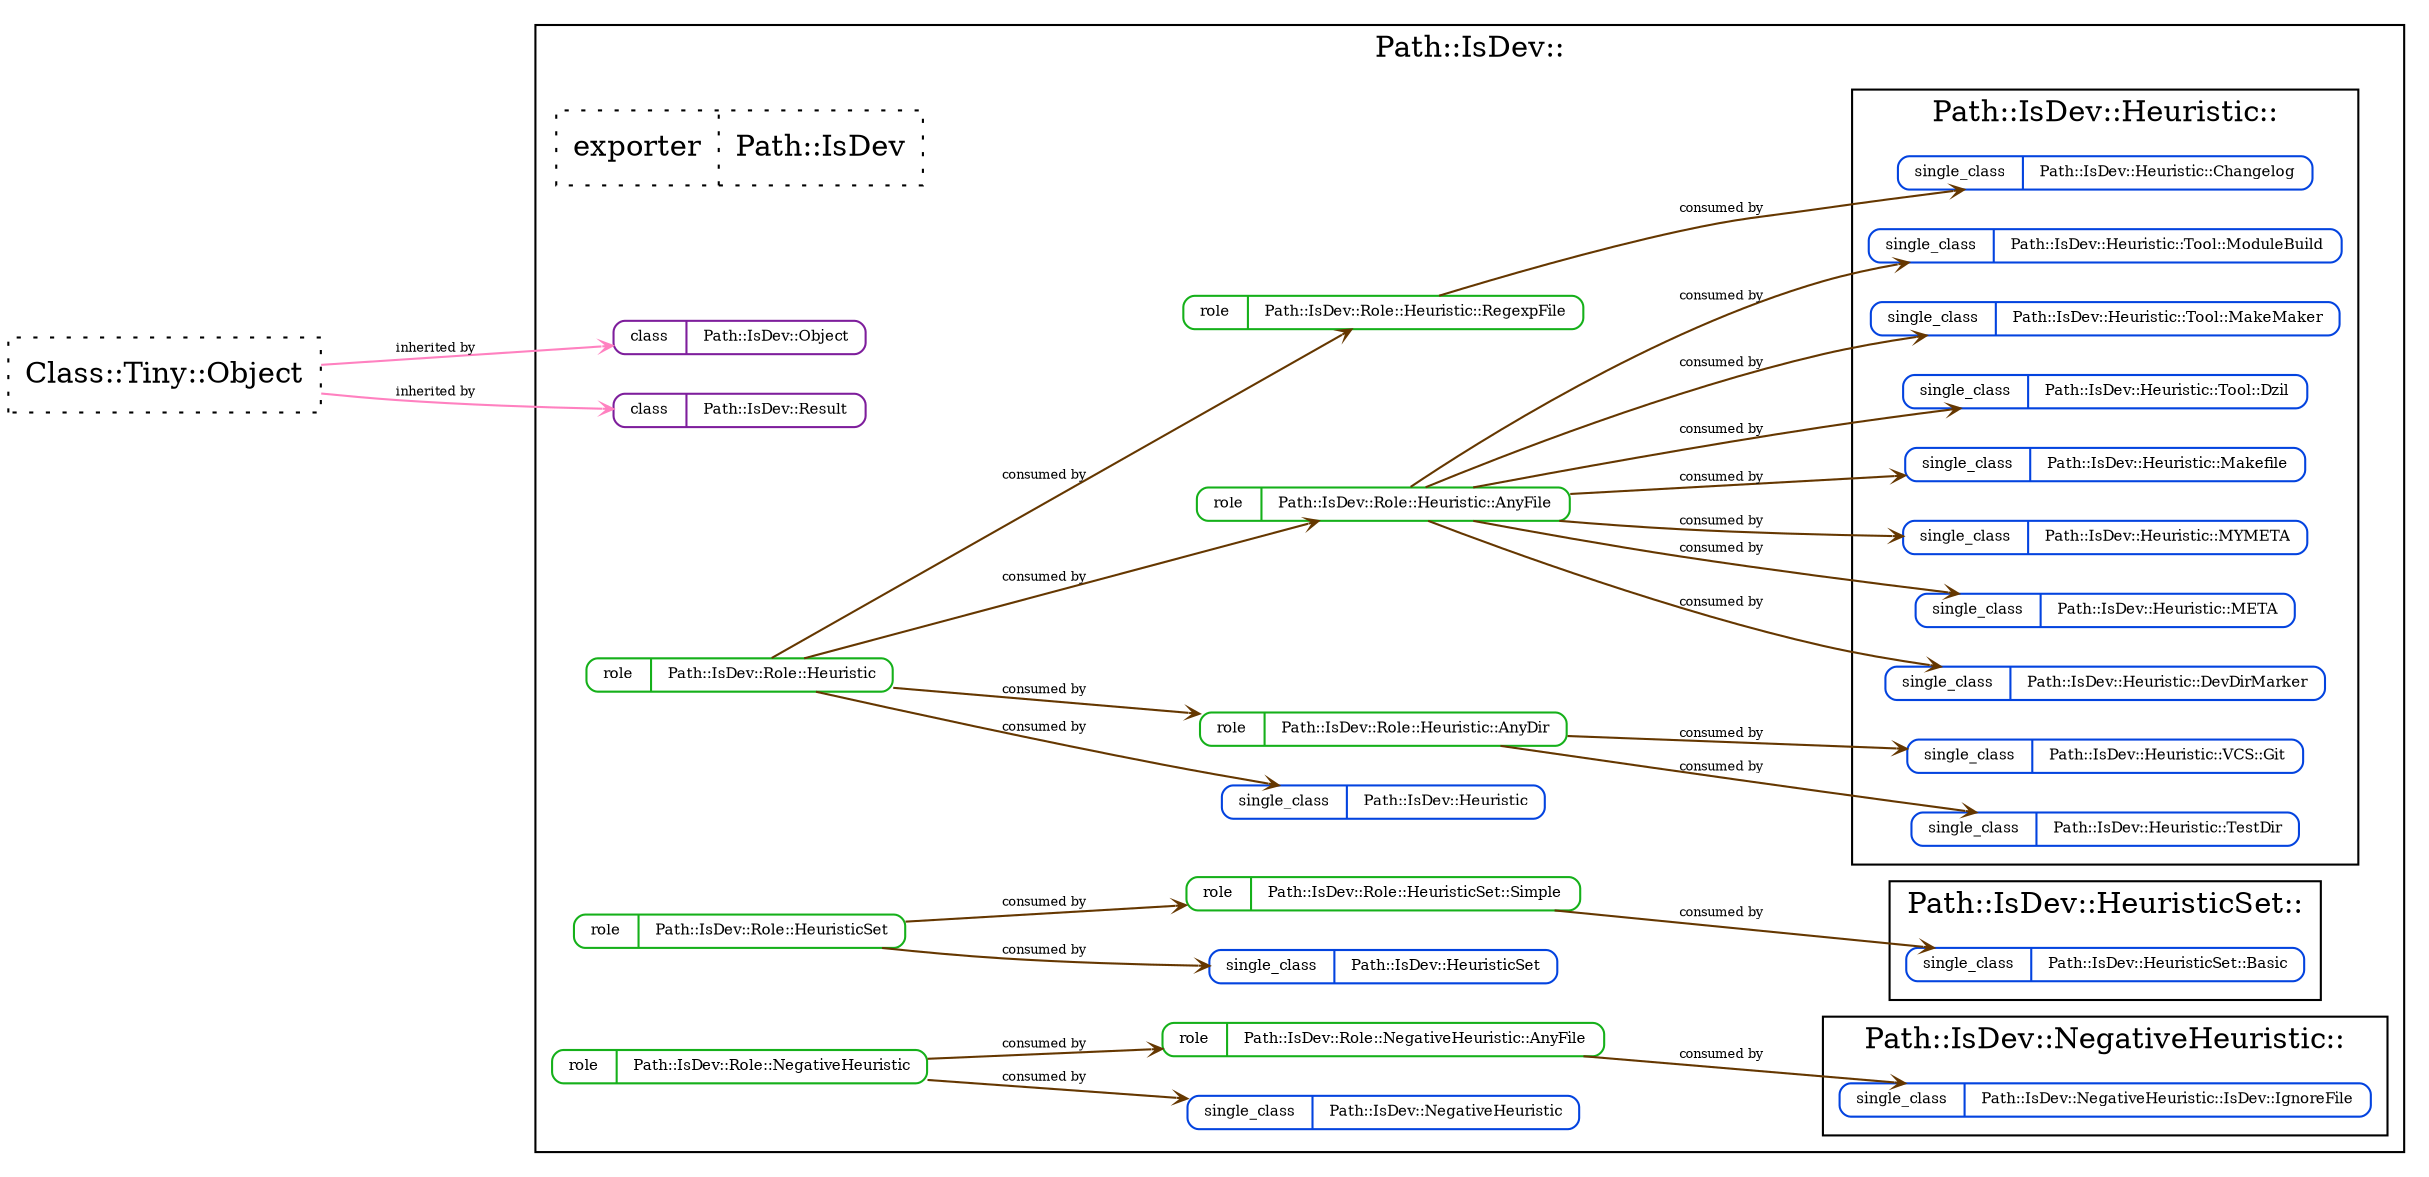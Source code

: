 strict digraph Perl {
	graph [compound=1, concentrate=1, overlap=false, rankdir=LR, ranksep=1, smoothing=triangle, splines=spline];
	node [label="\N", shape=record, style=dotted];
	edge [minlen=1];
	subgraph cluster_1 {
		graph [label="Path::IsDev::",
			rank=max];
		subgraph cluster_2 {
			graph [label="Path::IsDev::Heuristic::"];
			"Path::IsDev::Heuristic::Changelog" [label="{{<port1> single_class}|<port2> Path::IsDev::Heuristic::Changelog}", shape=Mrecord, style=solid, color="#0343df", fontsize=7, height="0.1"];
			"Path::IsDev::Heuristic::DevDirMarker" [label="{{<port1> single_class}|<port2> Path::IsDev::Heuristic::DevDirMarker}", shape=Mrecord, style=solid, color="#0343df", fontsize=7, height="0.1"];
			"Path::IsDev::Heuristic::META" [label="{{<port1> single_class}|<port2> Path::IsDev::Heuristic::META}", shape=Mrecord, style=solid, color="#0343df", fontsize=7, height="0.1"];
			"Path::IsDev::Heuristic::MYMETA" [label="{{<port1> single_class}|<port2> Path::IsDev::Heuristic::MYMETA}", shape=Mrecord, style=solid, color="#0343df", fontsize=7, height="0.1"];
			"Path::IsDev::Heuristic::Makefile" [label="{{<port1> single_class}|<port2> Path::IsDev::Heuristic::Makefile}", shape=Mrecord, style=solid, color="#0343df", fontsize=7, height="0.1"];
			"Path::IsDev::Heuristic::TestDir" [label="{{<port1> single_class}|<port2> Path::IsDev::Heuristic::TestDir}", shape=Mrecord, style=solid, color="#0343df", fontsize=7, height="0.1"];
			"Path::IsDev::Heuristic::Tool::Dzil" [label="{{<port1> single_class}|<port2> Path::IsDev::Heuristic::Tool::Dzil}", shape=Mrecord, style=solid, color="#0343df", fontsize=7, height="0.1"];
			"Path::IsDev::Heuristic::Tool::MakeMaker" [label="{{<port1> single_class}|<port2> Path::IsDev::Heuristic::Tool::MakeMaker}", shape=Mrecord, style=solid, color="#0343df", fontsize=7, height="0.1"];
			"Path::IsDev::Heuristic::Tool::ModuleBuild" [label="{{<port1> single_class}|<port2> Path::IsDev::Heuristic::Tool::ModuleBuild}", shape=Mrecord, style=solid, color="#0343df", fontsize=7, height="0.1"];
			"Path::IsDev::Heuristic::VCS::Git" [label="{{<port1> single_class}|<port2> Path::IsDev::Heuristic::VCS::Git}", shape=Mrecord, style=solid, color="#0343df", fontsize=7, height="0.1"];
		}
		subgraph cluster_3 {
			graph [label="Path::IsDev::HeuristicSet::"];
			"Path::IsDev::HeuristicSet::Basic" [label="{{<port1> single_class}|<port2> Path::IsDev::HeuristicSet::Basic}", shape=Mrecord, style=solid, color="#0343df", fontsize=7, height="0.1"];
		}
		subgraph cluster_4 {
			graph [label="Path::IsDev::NegativeHeuristic::"];
			"Path::IsDev::NegativeHeuristic::IsDev::IgnoreFile" [label="{{<port1> single_class}|<port2> Path::IsDev::NegativeHeuristic::IsDev::IgnoreFile}", shape=Mrecord, style=solid, color="#0343df", fontsize=7, height="0.1"];
		}
		"Path::IsDev" [label="{{<port1> exporter}|<port2> Path::IsDev}"];
		"Path::IsDev::Heuristic" [label="{{<port1> single_class}|<port2> Path::IsDev::Heuristic}", shape=Mrecord, style=solid, color="#0343df", fontsize=7, height="0.1"];
		"Path::IsDev::HeuristicSet" [label="{{<port1> single_class}|<port2> Path::IsDev::HeuristicSet}", shape=Mrecord, style=solid, color="#0343df", fontsize=7, height="0.1"];
		"Path::IsDev::NegativeHeuristic" [label="{{<port1> single_class}|<port2> Path::IsDev::NegativeHeuristic}", shape=Mrecord, style=solid, color="#0343df", fontsize=7, height="0.1"];
		"Path::IsDev::Object" [label="{{<port1> class}|<port2> Path::IsDev::Object}", shape=Mrecord, style=solid, color="#7e1e9c", fontsize=7, height="0.1"];
		"Path::IsDev::Result" [label="{{<port1> class}|<port2> Path::IsDev::Result}", shape=Mrecord, style=solid, color="#7e1e9c", fontsize=7, height="0.1"];
		"Path::IsDev::Role::Heuristic" [label="{{<port1> role}|<port2> Path::IsDev::Role::Heuristic}", shape=Mrecord, style=solid, color="#15b01a", fontsize=7, height="0.1"];
		"Path::IsDev::Role::Heuristic::AnyDir" [label="{{<port1> role}|<port2> Path::IsDev::Role::Heuristic::AnyDir}", shape=Mrecord, style=solid, color="#15b01a", fontsize=7, height="0.1"];
		"Path::IsDev::Role::Heuristic::AnyFile" [label="{{<port1> role}|<port2> Path::IsDev::Role::Heuristic::AnyFile}", shape=Mrecord, style=solid, color="#15b01a", fontsize=7, height="0.1"];
		"Path::IsDev::Role::Heuristic::RegexpFile" [label="{{<port1> role}|<port2> Path::IsDev::Role::Heuristic::RegexpFile}", shape=Mrecord, style=solid, color="#15b01a", fontsize=7, height="0.1"];
		"Path::IsDev::Role::HeuristicSet" [label="{{<port1> role}|<port2> Path::IsDev::Role::HeuristicSet}", shape=Mrecord, style=solid, color="#15b01a", fontsize=7, height="0.1"];
		"Path::IsDev::Role::HeuristicSet::Simple" [label="{{<port1> role}|<port2> Path::IsDev::Role::HeuristicSet::Simple}", shape=Mrecord, style=solid, color="#15b01a", fontsize=7, height="0.1"];
		"Path::IsDev::Role::NegativeHeuristic" [label="{{<port1> role}|<port2> Path::IsDev::Role::NegativeHeuristic}", shape=Mrecord, style=solid, color="#15b01a", fontsize=7, height="0.1"];
		"Path::IsDev::Role::NegativeHeuristic::AnyFile" [label="{{<port1> role}|<port2> Path::IsDev::Role::NegativeHeuristic::AnyFile}", shape=Mrecord, style=solid, color="#15b01a", fontsize=7, height="0.1"];
		"Path::IsDev::Role::Heuristic" -> "Path::IsDev::Heuristic" [arrowhead=open, arrowsize="0.5", color="#653700", dir=forward, fontsize=6, headclip=1, label="consumed by", samehead=head, tailclip=1, weight=5];
		"Path::IsDev::Role::HeuristicSet" -> "Path::IsDev::HeuristicSet" [arrowhead=open, arrowsize="0.5", color="#653700", dir=forward, fontsize=6, headclip=1, label="consumed by", samehead=head, tailclip=1, weight=5];
		"Path::IsDev::Role::NegativeHeuristic" -> "Path::IsDev::NegativeHeuristic" [arrowhead=open, arrowsize="0.5", color="#653700", dir=forward, fontsize=6, headclip=1, label="consumed by", samehead=head, tailclip=1, weight=5];
		"Path::IsDev::Role::Heuristic::RegexpFile" -> "Path::IsDev::Heuristic::Changelog" [arrowhead=open, arrowsize="0.5", color="#653700", dir=forward, fontsize=6, headclip=1, label="consumed by", samehead=head, tailclip=1, weight=5];
		"Path::IsDev::Role::Heuristic::AnyFile" -> "Path::IsDev::Heuristic::DevDirMarker" [arrowhead=open, arrowsize="0.5", color="#653700", dir=forward, fontsize=6, headclip=1, label="consumed by", samehead=head, tailclip=1, weight=5];
		"Path::IsDev::Role::Heuristic::AnyFile" -> "Path::IsDev::Heuristic::META" [arrowhead=open, arrowsize="0.5", color="#653700", dir=forward, fontsize=6, headclip=1, label="consumed by", samehead=head, tailclip=1, weight=5];
		"Path::IsDev::Role::Heuristic::AnyFile" -> "Path::IsDev::Heuristic::MYMETA" [arrowhead=open, arrowsize="0.5", color="#653700", dir=forward, fontsize=6, headclip=1, label="consumed by", samehead=head, tailclip=1, weight=5];
		"Path::IsDev::Role::Heuristic::AnyFile" -> "Path::IsDev::Heuristic::Makefile" [arrowhead=open, arrowsize="0.5", color="#653700", dir=forward, fontsize=6, headclip=1, label="consumed by", samehead=head, tailclip=1, weight=5];
		"Path::IsDev::Role::Heuristic::AnyDir" -> "Path::IsDev::Heuristic::TestDir" [arrowhead=open, arrowsize="0.5", color="#653700", dir=forward, fontsize=6, headclip=1, label="consumed by", samehead=head, tailclip=1, weight=5];
		"Path::IsDev::Role::HeuristicSet::Simple" -> "Path::IsDev::HeuristicSet::Basic" [arrowhead=open, arrowsize="0.5", color="#653700", dir=forward, fontsize=6, headclip=1, label="consumed by", samehead=head, tailclip=1, weight=5];
		"Path::IsDev::Role::Heuristic::AnyFile" -> "Path::IsDev::Heuristic::Tool::Dzil" [arrowhead=open, arrowsize="0.5", color="#653700", dir=forward, fontsize=6, headclip=1, label="consumed by", samehead=head, tailclip=1, weight=5];
		"Path::IsDev::Role::Heuristic::AnyFile" -> "Path::IsDev::Heuristic::Tool::MakeMaker" [arrowhead=open, arrowsize="0.5", color="#653700", dir=forward, fontsize=6, headclip=1, label="consumed by", samehead=head, tailclip=1, weight=5];
		"Path::IsDev::Role::Heuristic::AnyFile" -> "Path::IsDev::Heuristic::Tool::ModuleBuild" [arrowhead=open, arrowsize="0.5", color="#653700", dir=forward, fontsize=6, headclip=1, label="consumed by", samehead=head, tailclip=1, weight=5];
		"Path::IsDev::Role::Heuristic::AnyDir" -> "Path::IsDev::Heuristic::VCS::Git" [arrowhead=open, arrowsize="0.5", color="#653700", dir=forward, fontsize=6, headclip=1, label="consumed by", samehead=head, tailclip=1, weight=5];
		"Path::IsDev::Role::NegativeHeuristic::AnyFile" -> "Path::IsDev::NegativeHeuristic::IsDev::IgnoreFile" [arrowhead=open, arrowsize="0.5", color="#653700", dir=forward, fontsize=6, headclip=1, label="consumed by", samehead=head, tailclip=1, weight=5];
		"Path::IsDev::Role::Heuristic" -> "Path::IsDev::Role::Heuristic::AnyDir" [arrowhead=open, arrowsize="0.5", color="#653700", dir=forward, fontsize=6, headclip=1, label="consumed by", samehead=head, tailclip=1, weight=5];
		"Path::IsDev::Role::Heuristic" -> "Path::IsDev::Role::Heuristic::AnyFile" [arrowhead=open, arrowsize="0.5", color="#653700", dir=forward, fontsize=6, headclip=1, label="consumed by", samehead=head, tailclip=1, weight=5];
		"Path::IsDev::Role::Heuristic" -> "Path::IsDev::Role::Heuristic::RegexpFile" [arrowhead=open, arrowsize="0.5", color="#653700", dir=forward, fontsize=6, headclip=1, label="consumed by", samehead=head, tailclip=1, weight=5];
		"Path::IsDev::Role::HeuristicSet" -> "Path::IsDev::Role::HeuristicSet::Simple" [arrowhead=open, arrowsize="0.5", color="#653700", dir=forward, fontsize=6, headclip=1, label="consumed by", samehead=head, tailclip=1, weight=5];
		"Path::IsDev::Role::NegativeHeuristic" -> "Path::IsDev::Role::NegativeHeuristic::AnyFile" [arrowhead=open, arrowsize="0.5", color="#653700", dir=forward, fontsize=6, headclip=1, label="consumed by", samehead=head, tailclip=1, weight=5];
	}
	"Class::Tiny::Object" [label="<port1> Class::Tiny::Object"];
	"Class::Tiny::Object" -> "Path::IsDev::Object" [arrowhead=open, arrowsize="0.5", color="#ff81c0", dir=forward, fontsize=6, headclip=1, label="inherited by", samehead=head, tailclip=1, weight=10];
	"Class::Tiny::Object" -> "Path::IsDev::Result" [arrowhead=open, arrowsize="0.5", color="#ff81c0", dir=forward, fontsize=6, headclip=1, label="inherited by", samehead=head, tailclip=1, weight=10];
}
